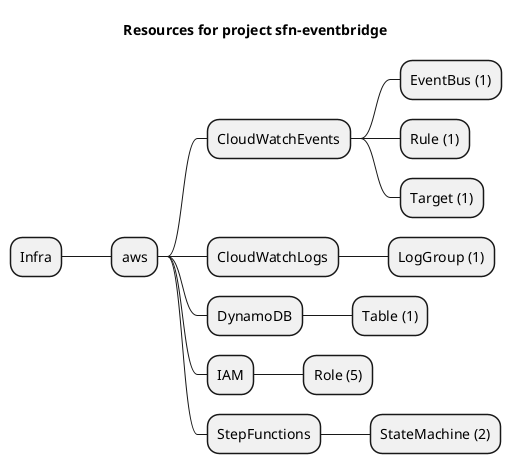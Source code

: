 @startmindmap
title Resources for project sfn-eventbridge
skinparam monochrome true
+ Infra
++ aws
+++ CloudWatchEvents
++++ EventBus (1)
++++ Rule (1)
++++ Target (1)
+++ CloudWatchLogs
++++ LogGroup (1)
+++ DynamoDB
++++ Table (1)
+++ IAM
++++ Role (5)
+++ StepFunctions
++++ StateMachine (2)
@endmindmap